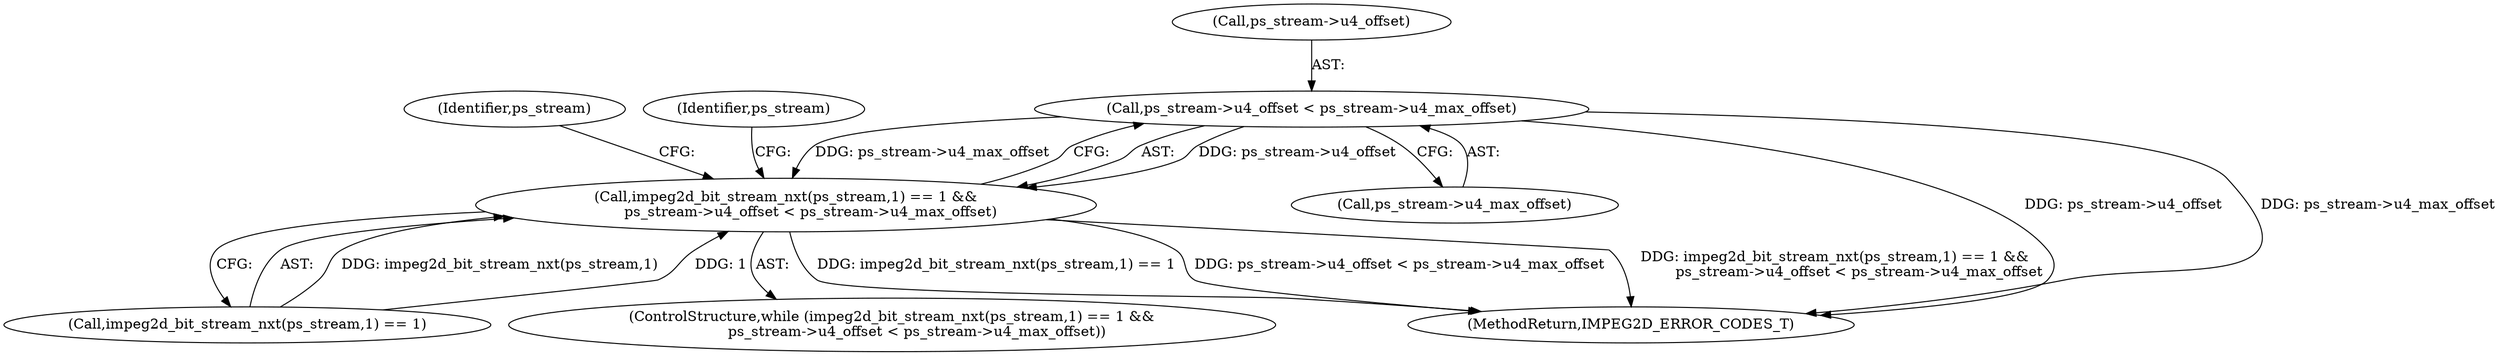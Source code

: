 digraph "0_Android_ffab15eb80630dc799eb410855c93525b75233c3_3@pointer" {
"1000257" [label="(Call,ps_stream->u4_offset < ps_stream->u4_max_offset)"];
"1000251" [label="(Call,impeg2d_bit_stream_nxt(ps_stream,1) == 1 &&\n           ps_stream->u4_offset < ps_stream->u4_max_offset)"];
"1000258" [label="(Call,ps_stream->u4_offset)"];
"1000257" [label="(Call,ps_stream->u4_offset < ps_stream->u4_max_offset)"];
"1000261" [label="(Call,ps_stream->u4_max_offset)"];
"1000251" [label="(Call,impeg2d_bit_stream_nxt(ps_stream,1) == 1 &&\n           ps_stream->u4_offset < ps_stream->u4_max_offset)"];
"1000269" [label="(Identifier,ps_stream)"];
"1000250" [label="(ControlStructure,while (impeg2d_bit_stream_nxt(ps_stream,1) == 1 &&\n           ps_stream->u4_offset < ps_stream->u4_max_offset))"];
"1000276" [label="(MethodReturn,IMPEG2D_ERROR_CODES_T)"];
"1000266" [label="(Identifier,ps_stream)"];
"1000252" [label="(Call,impeg2d_bit_stream_nxt(ps_stream,1) == 1)"];
"1000257" -> "1000251"  [label="AST: "];
"1000257" -> "1000261"  [label="CFG: "];
"1000258" -> "1000257"  [label="AST: "];
"1000261" -> "1000257"  [label="AST: "];
"1000251" -> "1000257"  [label="CFG: "];
"1000257" -> "1000276"  [label="DDG: ps_stream->u4_offset"];
"1000257" -> "1000276"  [label="DDG: ps_stream->u4_max_offset"];
"1000257" -> "1000251"  [label="DDG: ps_stream->u4_offset"];
"1000257" -> "1000251"  [label="DDG: ps_stream->u4_max_offset"];
"1000251" -> "1000250"  [label="AST: "];
"1000251" -> "1000252"  [label="CFG: "];
"1000252" -> "1000251"  [label="AST: "];
"1000266" -> "1000251"  [label="CFG: "];
"1000269" -> "1000251"  [label="CFG: "];
"1000251" -> "1000276"  [label="DDG: impeg2d_bit_stream_nxt(ps_stream,1) == 1 &&\n           ps_stream->u4_offset < ps_stream->u4_max_offset"];
"1000251" -> "1000276"  [label="DDG: impeg2d_bit_stream_nxt(ps_stream,1) == 1"];
"1000251" -> "1000276"  [label="DDG: ps_stream->u4_offset < ps_stream->u4_max_offset"];
"1000252" -> "1000251"  [label="DDG: impeg2d_bit_stream_nxt(ps_stream,1)"];
"1000252" -> "1000251"  [label="DDG: 1"];
}
